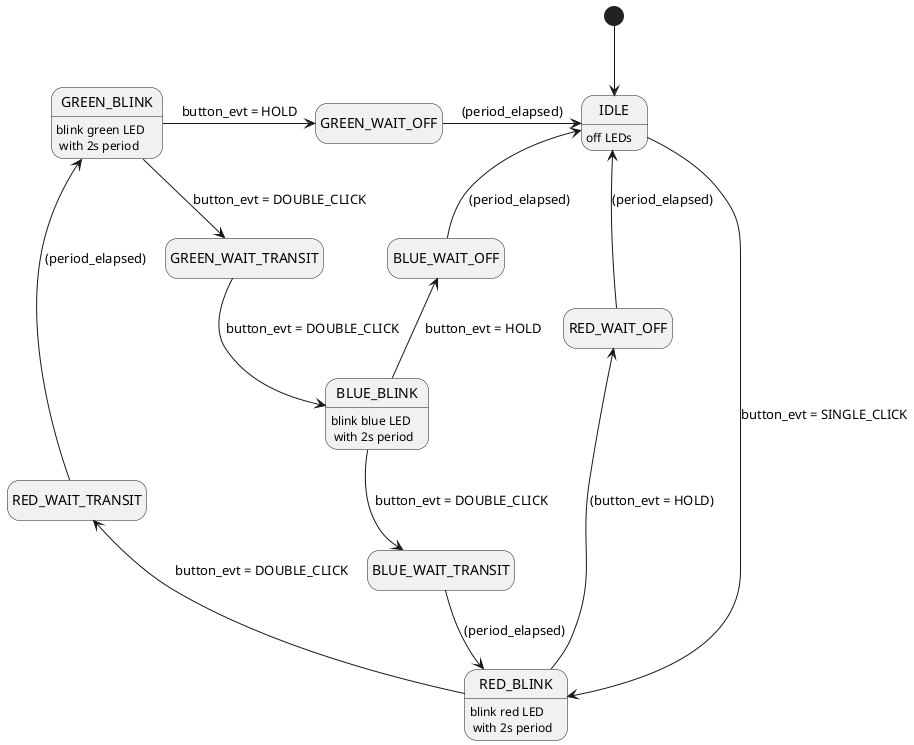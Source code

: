 @startuml

hide empty description

[*] -down-> IDLE

state IDLE : off LEDs
IDLE -left-> RED_BLINK : button_evt = SINGLE_CLICK

state RED_BLINK : blink red LED\n with 2s period
RED_BLINK -left-> RED_WAIT_TRANSIT : button_evt = DOUBLE_CLICK
RED_BLINK -up-> RED_WAIT_OFF : (button_evt = HOLD)
RED_WAIT_OFF -up-> IDLE : (period_elapsed)
RED_WAIT_TRANSIT -up-> GREEN_BLINK : (period_elapsed)


state GREEN_BLINK : blink green LED\n with 2s period
GREEN_BLINK -down-> GREEN_WAIT_TRANSIT: button_evt = DOUBLE_CLICK
GREEN_BLINK -right-> GREEN_WAIT_OFF : button_evt = HOLD
GREEN_WAIT_OFF -right-> IDLE: (period_elapsed)
GREEN_WAIT_TRANSIT -down-> BLUE_BLINK : button_evt = DOUBLE_CLICK

state BLUE_BLINK : blink blue LED\n with 2s period
BLUE_BLINK -down-> BLUE_WAIT_TRANSIT : button_evt = DOUBLE_CLICK
BLUE_BLINK -up-> BLUE_WAIT_OFF : button_evt = HOLD
BLUE_WAIT_OFF -up-> IDLE : (period_elapsed)
BLUE_WAIT_TRANSIT -down-> RED_BLINK : (period_elapsed)

@enduml